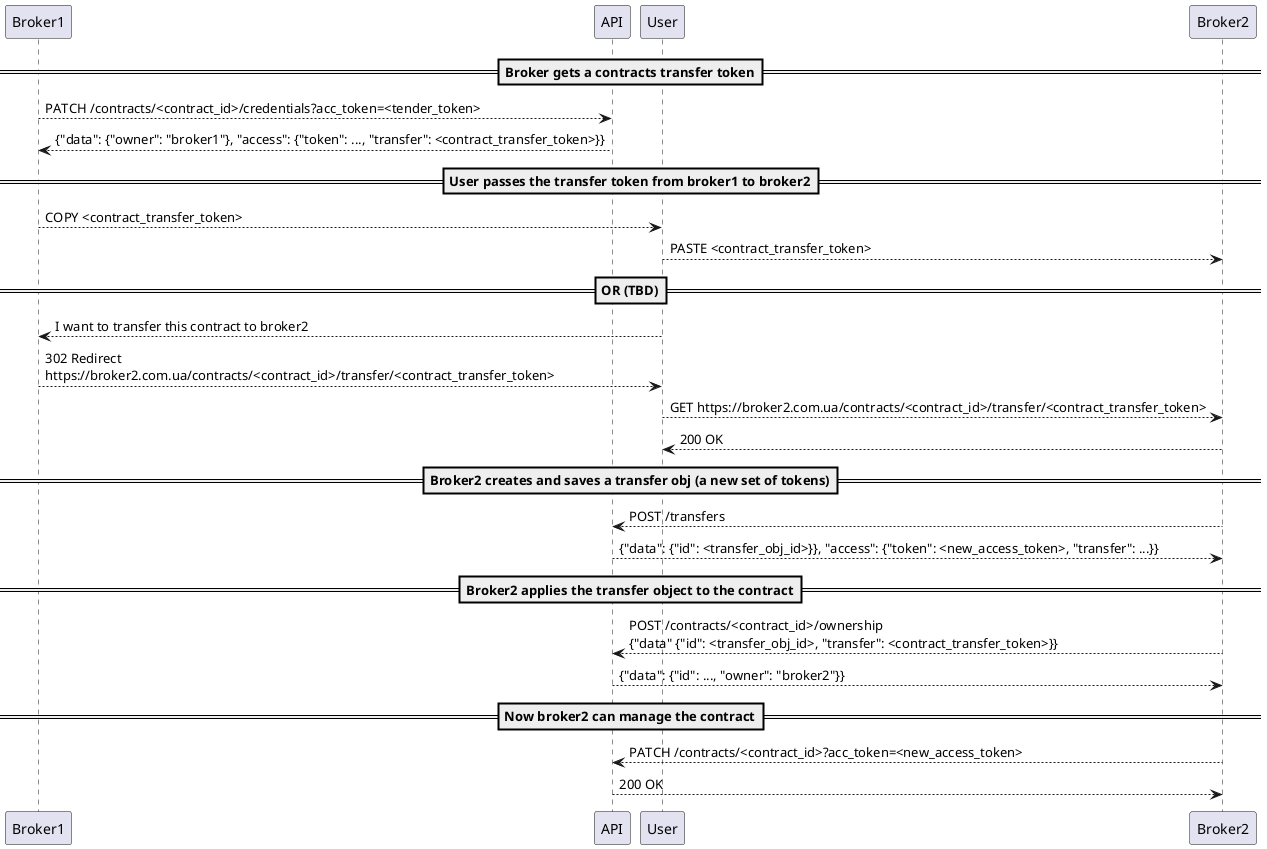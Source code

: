 @startuml

==Broker gets a contracts transfer token==

Broker1 --> API: PATCH /contracts/<contract_id>/credentials?acc_token=<tender_token>
Broker1 <-- API: {"data": {"owner": "broker1"}, "access": {"token": ..., "transfer": <contract_transfer_token>}}

==User passes the transfer token from broker1 to broker2==

User <-- Broker1: COPY <contract_transfer_token>
User --> Broker2: PASTE <contract_transfer_token>

== OR (TBD)==
User --> Broker1: I want to transfer this contract to broker2
Broker1 --> User: 302 Redirect \n\
https://broker2.com.ua/contracts/<contract_id>/transfer/<contract_transfer_token>

User --> Broker2: GET https://broker2.com.ua/contracts/<contract_id>/transfer/<contract_transfer_token>
Broker2 --> User: 200 OK

==Broker2 creates and saves a transfer obj (a new set of tokens)==

Broker2 --> API: POST /transfers
Broker2 <-- API: {"data": {"id": <transfer_obj_id>}}, "access": {"token": <new_access_token>, "transfer": ...}}

==Broker2 applies the transfer object to the contract==

Broker2 --> API: POST /contracts/<contract_id>/ownership\n\
{"data" {"id": <transfer_obj_id>, "transfer": <contract_transfer_token>}}
Broker2 <-- API: {"data": {"id": ..., "owner": "broker2"}}

==Now broker2 can manage the contract==
Broker2 --> API: PATCH /contracts/<contract_id>?acc_token=<new_access_token>
Broker2 <-- API: 200 OK


@enduml
